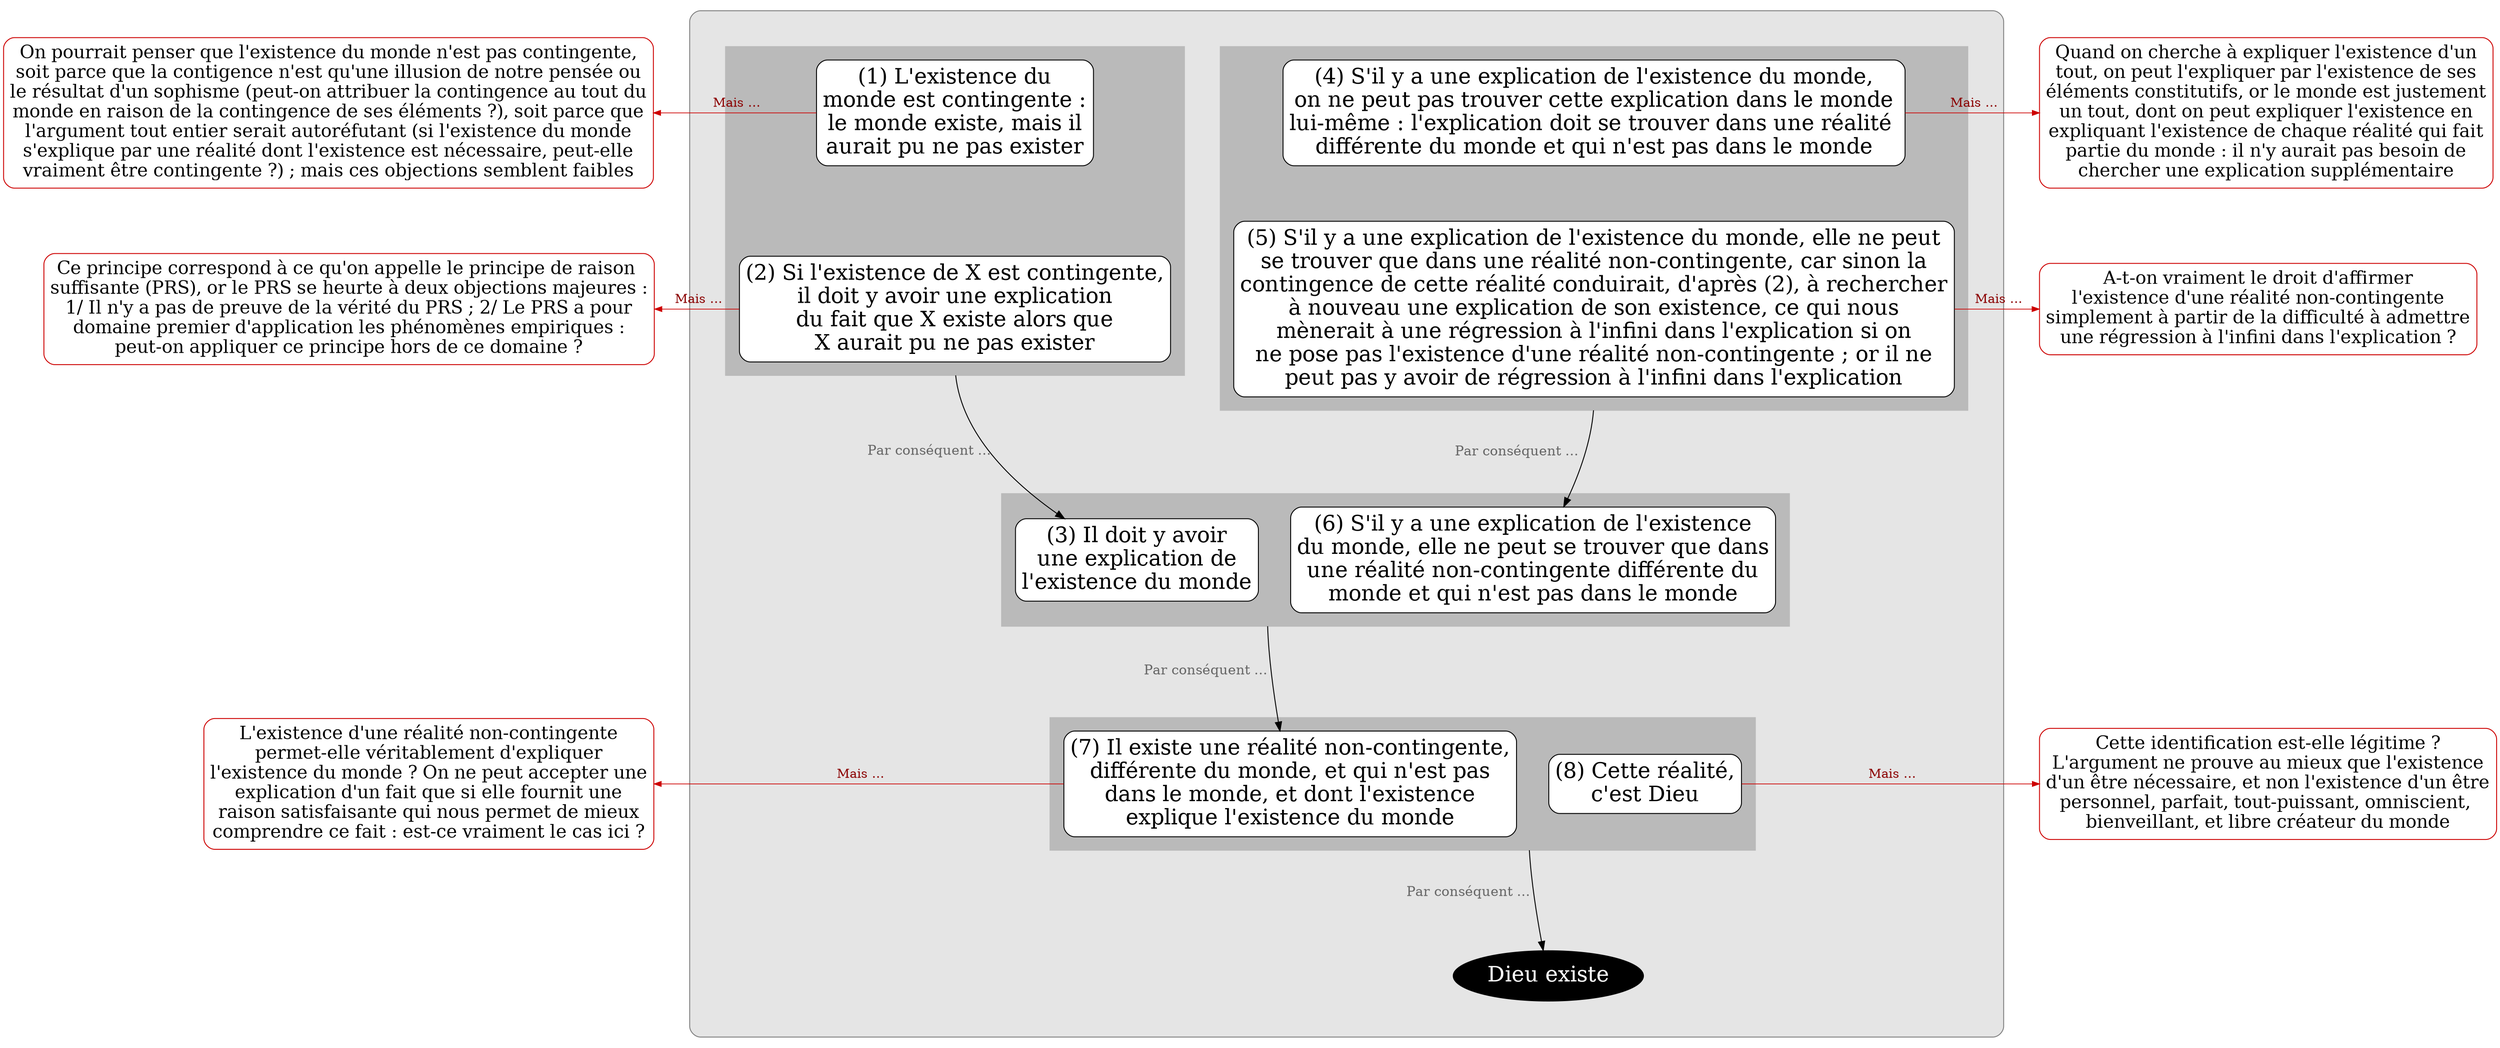 digraph G {
splines=true
newrank=true
compound=true

node[color=red3, style="rounded, filled", shape="box", fillcolor=white, penwidth=1, fontcolor=black, fontsize=20, margin=0.1]
o1[label="On pourrait penser que l'existence du monde n'est pas contingente,
soit parce que la contigence n'est qu'une illusion de notre pensée ou
le résultat d'un sophisme (peut-on attribuer la contingence au tout du
monde en raison de la contingence de ses éléments ?), soit parce que
l'argument tout entier serait autoréfutant (si l'existence du monde
s'explique par une réalité dont l'existence est nécessaire, peut-elle
vraiment être contingente ?) ; mais ces objections semblent faibles"]

o2[label="Ce principe correspond à ce qu'on appelle le principe de raison 
suffisante (PRS), or le PRS se heurte à deux objections majeures :
1/ Il n'y a pas de preuve de la vérité du PRS ; 2/ Le PRS a pour
domaine premier d'application les phénomènes empiriques :
peut-on appliquer ce principe hors de ce domaine ?"]

o5[label="L'existence d'une réalité non-contingente
permet-elle véritablement d'expliquer
l'existence du monde ? On ne peut accepter une
explication d'un fait que si elle fournit une
raison satisfaisante qui nous permet de mieux
comprendre ce fait : est-ce vraiment le cas ici ?"]



node[shape=box, fillcolor=white, style="filled,rounded", color=black, fontsize=24, penwidth=1,fontcolor=black, margin=0.1]
edge[color=red3, penwidth=0.8, arrowsize=0.8, label=" Mais …", fontcolor=red4,fontsize=14]

{rank=same;o1->p1[dir=back]}
{rank=same;o2->p2[dir=back]}
{rank=same;o5->p5[dir=back]}

subgraph cluster_0 {
bgcolor=grey90
style=rounded
color=grey50
margin=40



node[shape=box, fillcolor=white, style="filled,rounded", color=black]
edge[label="",xlabel="Par conséquent … ",fontcolor=grey40;fontsize=15,minlen=3,color=black,penwidth=1, arrowsize=1]




//p2:s->p3:n[ltail=cluster_1]
//p2:w->p3:n[ltail=cluster_1]
//p3[label="(3) Lemme 1"]



subgraph cluster_2arg {
style="box"
margin=15
bgcolor=grey73
color=grey73

a1[label="(4) S'il y a une explication de l'existence du monde,
on ne peut pas trouver cette explication dans le monde
lui-même : l'explication doit se trouver dans une réalité 
différente du monde et qui n'est pas dans le monde"]
a2[label="(5) S'il y a une explication de l'existence du monde, elle ne peut
se trouver que dans une réalité non-contingente, car sinon la
contingence de cette réalité conduirait, d'après (2), à rechercher
à nouveau une explication de son existence, ce qui nous
mènerait à une régression à l'infini dans l'explication si on
ne pose pas l'existence d'une réalité non-contingente ; or il ne
peut pas y avoir de régression à l'infini dans l'explication"]
}
a1->a2[style=invis,xlabel="",minlen=1]
a2:s->p4[ltail=cluster_2arg]
{rank=same;p1->a1[style=invis]}

subgraph cluster_1 {
style="box"
margin=15
bgcolor=grey73
color=grey73

p1[label="(1) L'existence du
monde est contingente :
le monde existe, mais il
aurait pu ne pas exister"]

p2[label="(2) Si l'existence de X est contingente,
il doit y avoir une explication
du fait que X existe alors que
X aurait pu ne pas exister"]
}

p1->p2[style=invis,xlabel="",minlen=1]
p2:s->p3[ltail=cluster_1]


subgraph cluster_2 {
style="box"
margin=15
bgcolor=grey73
color=grey73
p3[label="(3) Il doit y avoir
une explication de
l'existence du monde"]
p4[label="(6) S'il y a une explication de l'existence
du monde, elle ne peut se trouver que dans
une réalité non-contingente différente du
monde et qui n'est pas dans le monde"]
}
{rank=same;p3->p4[style=invis,xlabel="",minlen=1]}

p4:w->p5[ltail=cluster_2]


subgraph cluster_3 {
style="box"
margin=15
bgcolor=grey73
color=grey73
p5[label="(7) Il existe une réalité non-contingente,
différente du monde, et qui n'est pas
dans le monde, et dont l'existence
explique l'existence du monde"]
p6[label="(8) Cette réalité,
c'est Dieu"]

}
{rank=same;p5->p6[style=invis,xlabel="",minlen=1]}

p6:w->C[ltail=cluster_3]

C[label="Dieu existe",fillcolor=black, fontcolor=white, color=black, shape=ellipse]


}

node[color=red3, style="rounded, filled", shape="box", fillcolor=white, penwidth=1, fontcolor=black, fontsize=20, margin=0.1]



o3[label="Quand on cherche à expliquer l'existence d'un
tout, on peut l'expliquer par l'existence de ses
éléments constitutifs, or le monde est justement
un tout, dont on peut expliquer l'existence en
expliquant l'existence de chaque réalité qui fait
partie du monde : il n'y aurait pas besoin de
chercher une explication supplémentaire"]
{rank=same;a1->o3}

o7[label="A-t-on vraiment le droit d'affirmer
l'existence d'une réalité non-contingente
simplement à partir de la difficulté à admettre
une régression à l'infini dans l'explication ?"]
{rank=same;a2->o7}


o6[label="Cette identification est-elle légitime ?
L'argument ne prouve au mieux que l'existence
d'un être nécessaire, et non l'existence d'un être
personnel, parfait, tout-puissant, omniscient, 
bienveillant, et libre créateur du monde"]
{rank=same;p6->o6}


}
